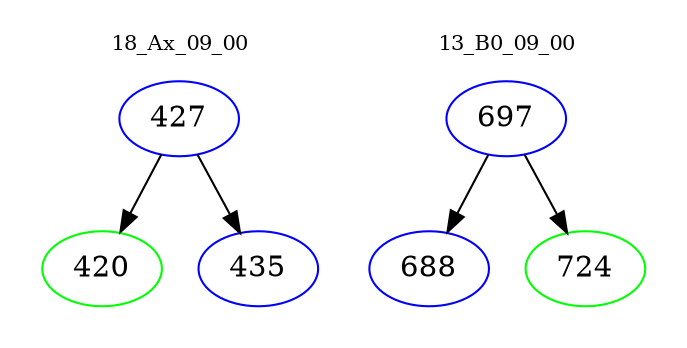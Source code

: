 digraph{
subgraph cluster_0 {
color = white
label = "18_Ax_09_00";
fontsize=10;
T0_427 [label="427", color="blue"]
T0_427 -> T0_420 [color="black"]
T0_420 [label="420", color="green"]
T0_427 -> T0_435 [color="black"]
T0_435 [label="435", color="blue"]
}
subgraph cluster_1 {
color = white
label = "13_B0_09_00";
fontsize=10;
T1_697 [label="697", color="blue"]
T1_697 -> T1_688 [color="black"]
T1_688 [label="688", color="blue"]
T1_697 -> T1_724 [color="black"]
T1_724 [label="724", color="green"]
}
}
